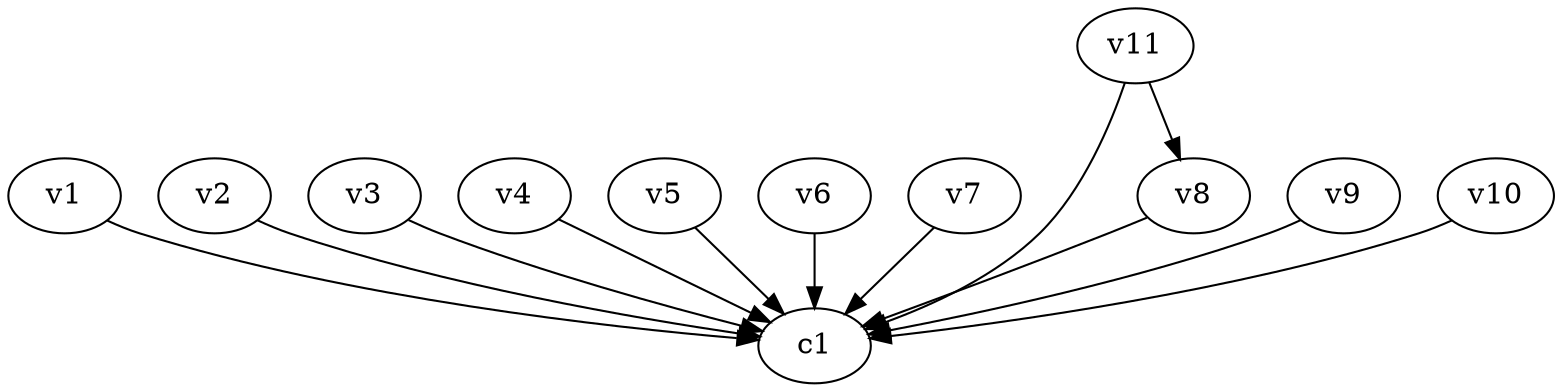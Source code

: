 strict digraph  {
c1;
v1;
v2;
v3;
v4;
v5;
v6;
v7;
v8;
v9;
v10;
v11;
v1 -> c1  [weight=1];
v2 -> c1  [weight=1];
v3 -> c1  [weight=1];
v4 -> c1  [weight=1];
v5 -> c1  [weight=1];
v6 -> c1  [weight=1];
v7 -> c1  [weight=1];
v8 -> c1  [weight=1];
v9 -> c1  [weight=1];
v10 -> c1  [weight=1];
v11 -> c1  [weight=1];
v11 -> v8  [weight=1];
}
